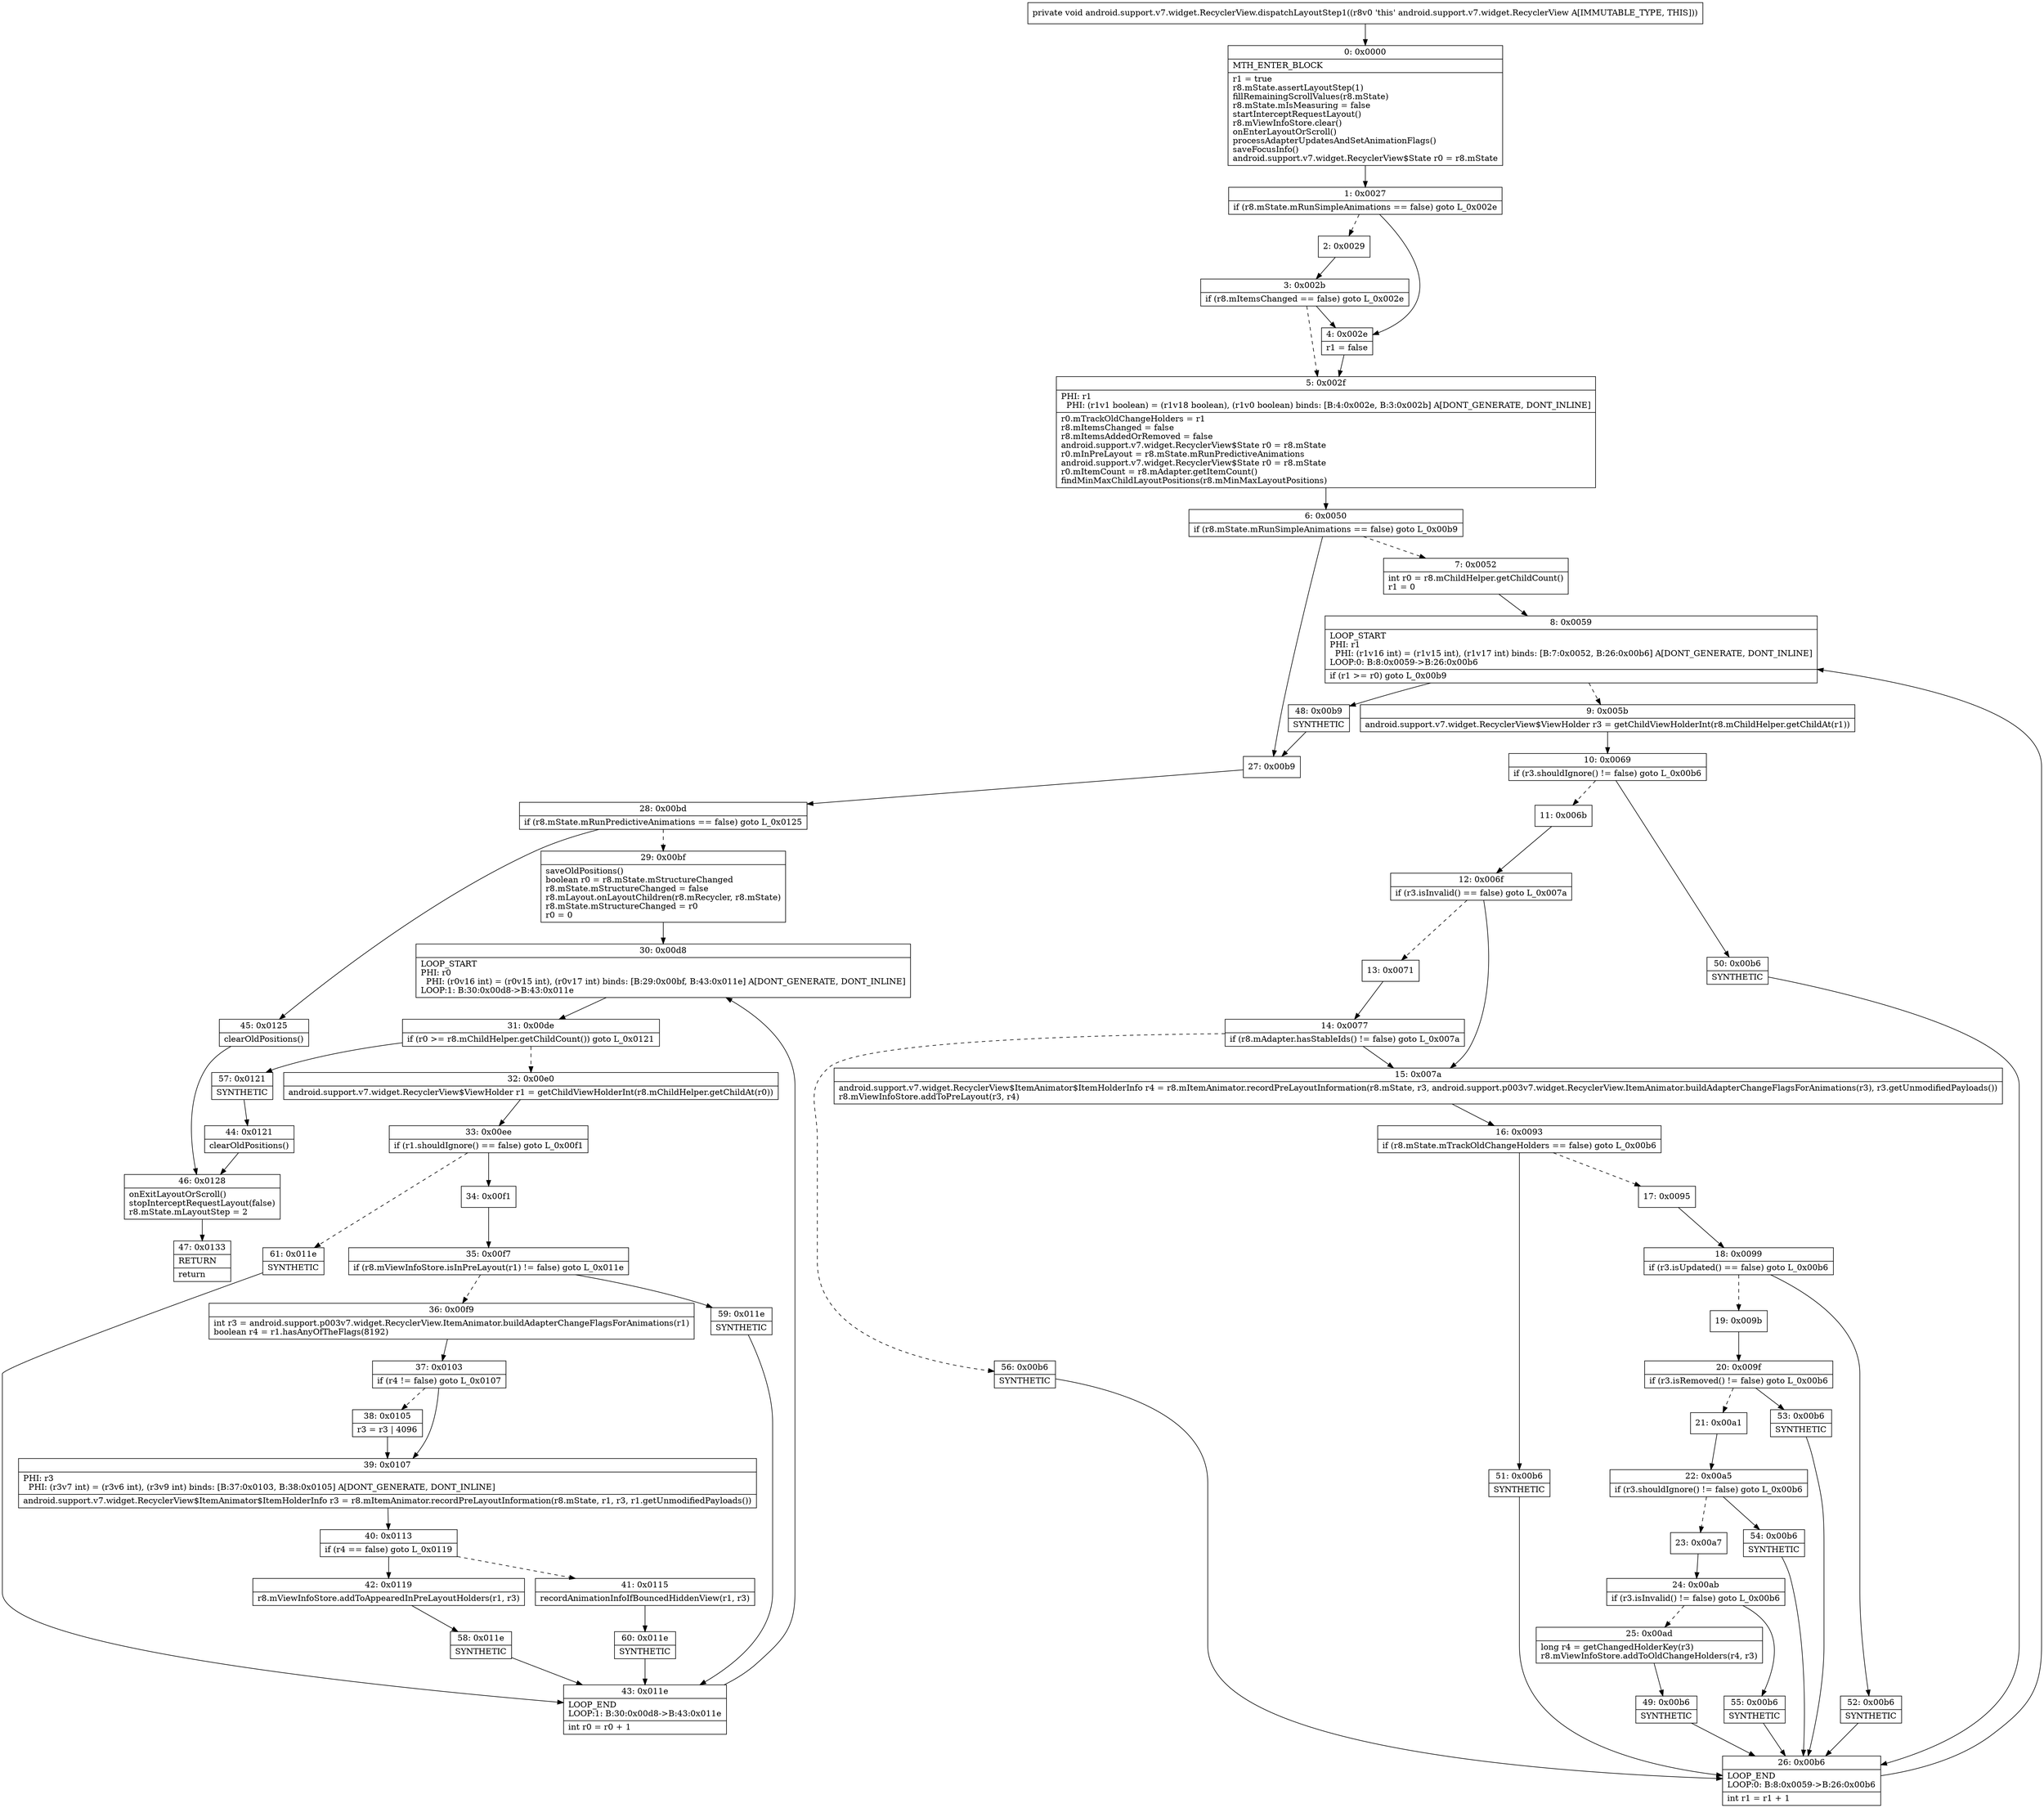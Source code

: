 digraph "CFG forandroid.support.v7.widget.RecyclerView.dispatchLayoutStep1()V" {
Node_0 [shape=record,label="{0\:\ 0x0000|MTH_ENTER_BLOCK\l|r1 = true\lr8.mState.assertLayoutStep(1)\lfillRemainingScrollValues(r8.mState)\lr8.mState.mIsMeasuring = false\lstartInterceptRequestLayout()\lr8.mViewInfoStore.clear()\lonEnterLayoutOrScroll()\lprocessAdapterUpdatesAndSetAnimationFlags()\lsaveFocusInfo()\landroid.support.v7.widget.RecyclerView$State r0 = r8.mState\l}"];
Node_1 [shape=record,label="{1\:\ 0x0027|if (r8.mState.mRunSimpleAnimations == false) goto L_0x002e\l}"];
Node_2 [shape=record,label="{2\:\ 0x0029}"];
Node_3 [shape=record,label="{3\:\ 0x002b|if (r8.mItemsChanged == false) goto L_0x002e\l}"];
Node_4 [shape=record,label="{4\:\ 0x002e|r1 = false\l}"];
Node_5 [shape=record,label="{5\:\ 0x002f|PHI: r1 \l  PHI: (r1v1 boolean) = (r1v18 boolean), (r1v0 boolean) binds: [B:4:0x002e, B:3:0x002b] A[DONT_GENERATE, DONT_INLINE]\l|r0.mTrackOldChangeHolders = r1\lr8.mItemsChanged = false\lr8.mItemsAddedOrRemoved = false\landroid.support.v7.widget.RecyclerView$State r0 = r8.mState\lr0.mInPreLayout = r8.mState.mRunPredictiveAnimations\landroid.support.v7.widget.RecyclerView$State r0 = r8.mState\lr0.mItemCount = r8.mAdapter.getItemCount()\lfindMinMaxChildLayoutPositions(r8.mMinMaxLayoutPositions)\l}"];
Node_6 [shape=record,label="{6\:\ 0x0050|if (r8.mState.mRunSimpleAnimations == false) goto L_0x00b9\l}"];
Node_7 [shape=record,label="{7\:\ 0x0052|int r0 = r8.mChildHelper.getChildCount()\lr1 = 0\l}"];
Node_8 [shape=record,label="{8\:\ 0x0059|LOOP_START\lPHI: r1 \l  PHI: (r1v16 int) = (r1v15 int), (r1v17 int) binds: [B:7:0x0052, B:26:0x00b6] A[DONT_GENERATE, DONT_INLINE]\lLOOP:0: B:8:0x0059\-\>B:26:0x00b6\l|if (r1 \>= r0) goto L_0x00b9\l}"];
Node_9 [shape=record,label="{9\:\ 0x005b|android.support.v7.widget.RecyclerView$ViewHolder r3 = getChildViewHolderInt(r8.mChildHelper.getChildAt(r1))\l}"];
Node_10 [shape=record,label="{10\:\ 0x0069|if (r3.shouldIgnore() != false) goto L_0x00b6\l}"];
Node_11 [shape=record,label="{11\:\ 0x006b}"];
Node_12 [shape=record,label="{12\:\ 0x006f|if (r3.isInvalid() == false) goto L_0x007a\l}"];
Node_13 [shape=record,label="{13\:\ 0x0071}"];
Node_14 [shape=record,label="{14\:\ 0x0077|if (r8.mAdapter.hasStableIds() != false) goto L_0x007a\l}"];
Node_15 [shape=record,label="{15\:\ 0x007a|android.support.v7.widget.RecyclerView$ItemAnimator$ItemHolderInfo r4 = r8.mItemAnimator.recordPreLayoutInformation(r8.mState, r3, android.support.p003v7.widget.RecyclerView.ItemAnimator.buildAdapterChangeFlagsForAnimations(r3), r3.getUnmodifiedPayloads())\lr8.mViewInfoStore.addToPreLayout(r3, r4)\l}"];
Node_16 [shape=record,label="{16\:\ 0x0093|if (r8.mState.mTrackOldChangeHolders == false) goto L_0x00b6\l}"];
Node_17 [shape=record,label="{17\:\ 0x0095}"];
Node_18 [shape=record,label="{18\:\ 0x0099|if (r3.isUpdated() == false) goto L_0x00b6\l}"];
Node_19 [shape=record,label="{19\:\ 0x009b}"];
Node_20 [shape=record,label="{20\:\ 0x009f|if (r3.isRemoved() != false) goto L_0x00b6\l}"];
Node_21 [shape=record,label="{21\:\ 0x00a1}"];
Node_22 [shape=record,label="{22\:\ 0x00a5|if (r3.shouldIgnore() != false) goto L_0x00b6\l}"];
Node_23 [shape=record,label="{23\:\ 0x00a7}"];
Node_24 [shape=record,label="{24\:\ 0x00ab|if (r3.isInvalid() != false) goto L_0x00b6\l}"];
Node_25 [shape=record,label="{25\:\ 0x00ad|long r4 = getChangedHolderKey(r3)\lr8.mViewInfoStore.addToOldChangeHolders(r4, r3)\l}"];
Node_26 [shape=record,label="{26\:\ 0x00b6|LOOP_END\lLOOP:0: B:8:0x0059\-\>B:26:0x00b6\l|int r1 = r1 + 1\l}"];
Node_27 [shape=record,label="{27\:\ 0x00b9}"];
Node_28 [shape=record,label="{28\:\ 0x00bd|if (r8.mState.mRunPredictiveAnimations == false) goto L_0x0125\l}"];
Node_29 [shape=record,label="{29\:\ 0x00bf|saveOldPositions()\lboolean r0 = r8.mState.mStructureChanged\lr8.mState.mStructureChanged = false\lr8.mLayout.onLayoutChildren(r8.mRecycler, r8.mState)\lr8.mState.mStructureChanged = r0\lr0 = 0\l}"];
Node_30 [shape=record,label="{30\:\ 0x00d8|LOOP_START\lPHI: r0 \l  PHI: (r0v16 int) = (r0v15 int), (r0v17 int) binds: [B:29:0x00bf, B:43:0x011e] A[DONT_GENERATE, DONT_INLINE]\lLOOP:1: B:30:0x00d8\-\>B:43:0x011e\l}"];
Node_31 [shape=record,label="{31\:\ 0x00de|if (r0 \>= r8.mChildHelper.getChildCount()) goto L_0x0121\l}"];
Node_32 [shape=record,label="{32\:\ 0x00e0|android.support.v7.widget.RecyclerView$ViewHolder r1 = getChildViewHolderInt(r8.mChildHelper.getChildAt(r0))\l}"];
Node_33 [shape=record,label="{33\:\ 0x00ee|if (r1.shouldIgnore() == false) goto L_0x00f1\l}"];
Node_34 [shape=record,label="{34\:\ 0x00f1}"];
Node_35 [shape=record,label="{35\:\ 0x00f7|if (r8.mViewInfoStore.isInPreLayout(r1) != false) goto L_0x011e\l}"];
Node_36 [shape=record,label="{36\:\ 0x00f9|int r3 = android.support.p003v7.widget.RecyclerView.ItemAnimator.buildAdapterChangeFlagsForAnimations(r1)\lboolean r4 = r1.hasAnyOfTheFlags(8192)\l}"];
Node_37 [shape=record,label="{37\:\ 0x0103|if (r4 != false) goto L_0x0107\l}"];
Node_38 [shape=record,label="{38\:\ 0x0105|r3 = r3 \| 4096\l}"];
Node_39 [shape=record,label="{39\:\ 0x0107|PHI: r3 \l  PHI: (r3v7 int) = (r3v6 int), (r3v9 int) binds: [B:37:0x0103, B:38:0x0105] A[DONT_GENERATE, DONT_INLINE]\l|android.support.v7.widget.RecyclerView$ItemAnimator$ItemHolderInfo r3 = r8.mItemAnimator.recordPreLayoutInformation(r8.mState, r1, r3, r1.getUnmodifiedPayloads())\l}"];
Node_40 [shape=record,label="{40\:\ 0x0113|if (r4 == false) goto L_0x0119\l}"];
Node_41 [shape=record,label="{41\:\ 0x0115|recordAnimationInfoIfBouncedHiddenView(r1, r3)\l}"];
Node_42 [shape=record,label="{42\:\ 0x0119|r8.mViewInfoStore.addToAppearedInPreLayoutHolders(r1, r3)\l}"];
Node_43 [shape=record,label="{43\:\ 0x011e|LOOP_END\lLOOP:1: B:30:0x00d8\-\>B:43:0x011e\l|int r0 = r0 + 1\l}"];
Node_44 [shape=record,label="{44\:\ 0x0121|clearOldPositions()\l}"];
Node_45 [shape=record,label="{45\:\ 0x0125|clearOldPositions()\l}"];
Node_46 [shape=record,label="{46\:\ 0x0128|onExitLayoutOrScroll()\lstopInterceptRequestLayout(false)\lr8.mState.mLayoutStep = 2\l}"];
Node_47 [shape=record,label="{47\:\ 0x0133|RETURN\l|return\l}"];
Node_48 [shape=record,label="{48\:\ 0x00b9|SYNTHETIC\l}"];
Node_49 [shape=record,label="{49\:\ 0x00b6|SYNTHETIC\l}"];
Node_50 [shape=record,label="{50\:\ 0x00b6|SYNTHETIC\l}"];
Node_51 [shape=record,label="{51\:\ 0x00b6|SYNTHETIC\l}"];
Node_52 [shape=record,label="{52\:\ 0x00b6|SYNTHETIC\l}"];
Node_53 [shape=record,label="{53\:\ 0x00b6|SYNTHETIC\l}"];
Node_54 [shape=record,label="{54\:\ 0x00b6|SYNTHETIC\l}"];
Node_55 [shape=record,label="{55\:\ 0x00b6|SYNTHETIC\l}"];
Node_56 [shape=record,label="{56\:\ 0x00b6|SYNTHETIC\l}"];
Node_57 [shape=record,label="{57\:\ 0x0121|SYNTHETIC\l}"];
Node_58 [shape=record,label="{58\:\ 0x011e|SYNTHETIC\l}"];
Node_59 [shape=record,label="{59\:\ 0x011e|SYNTHETIC\l}"];
Node_60 [shape=record,label="{60\:\ 0x011e|SYNTHETIC\l}"];
Node_61 [shape=record,label="{61\:\ 0x011e|SYNTHETIC\l}"];
MethodNode[shape=record,label="{private void android.support.v7.widget.RecyclerView.dispatchLayoutStep1((r8v0 'this' android.support.v7.widget.RecyclerView A[IMMUTABLE_TYPE, THIS])) }"];
MethodNode -> Node_0;
Node_0 -> Node_1;
Node_1 -> Node_2[style=dashed];
Node_1 -> Node_4;
Node_2 -> Node_3;
Node_3 -> Node_4;
Node_3 -> Node_5[style=dashed];
Node_4 -> Node_5;
Node_5 -> Node_6;
Node_6 -> Node_7[style=dashed];
Node_6 -> Node_27;
Node_7 -> Node_8;
Node_8 -> Node_9[style=dashed];
Node_8 -> Node_48;
Node_9 -> Node_10;
Node_10 -> Node_11[style=dashed];
Node_10 -> Node_50;
Node_11 -> Node_12;
Node_12 -> Node_13[style=dashed];
Node_12 -> Node_15;
Node_13 -> Node_14;
Node_14 -> Node_15;
Node_14 -> Node_56[style=dashed];
Node_15 -> Node_16;
Node_16 -> Node_17[style=dashed];
Node_16 -> Node_51;
Node_17 -> Node_18;
Node_18 -> Node_19[style=dashed];
Node_18 -> Node_52;
Node_19 -> Node_20;
Node_20 -> Node_21[style=dashed];
Node_20 -> Node_53;
Node_21 -> Node_22;
Node_22 -> Node_23[style=dashed];
Node_22 -> Node_54;
Node_23 -> Node_24;
Node_24 -> Node_25[style=dashed];
Node_24 -> Node_55;
Node_25 -> Node_49;
Node_26 -> Node_8;
Node_27 -> Node_28;
Node_28 -> Node_29[style=dashed];
Node_28 -> Node_45;
Node_29 -> Node_30;
Node_30 -> Node_31;
Node_31 -> Node_32[style=dashed];
Node_31 -> Node_57;
Node_32 -> Node_33;
Node_33 -> Node_34;
Node_33 -> Node_61[style=dashed];
Node_34 -> Node_35;
Node_35 -> Node_36[style=dashed];
Node_35 -> Node_59;
Node_36 -> Node_37;
Node_37 -> Node_38[style=dashed];
Node_37 -> Node_39;
Node_38 -> Node_39;
Node_39 -> Node_40;
Node_40 -> Node_41[style=dashed];
Node_40 -> Node_42;
Node_41 -> Node_60;
Node_42 -> Node_58;
Node_43 -> Node_30;
Node_44 -> Node_46;
Node_45 -> Node_46;
Node_46 -> Node_47;
Node_48 -> Node_27;
Node_49 -> Node_26;
Node_50 -> Node_26;
Node_51 -> Node_26;
Node_52 -> Node_26;
Node_53 -> Node_26;
Node_54 -> Node_26;
Node_55 -> Node_26;
Node_56 -> Node_26;
Node_57 -> Node_44;
Node_58 -> Node_43;
Node_59 -> Node_43;
Node_60 -> Node_43;
Node_61 -> Node_43;
}

